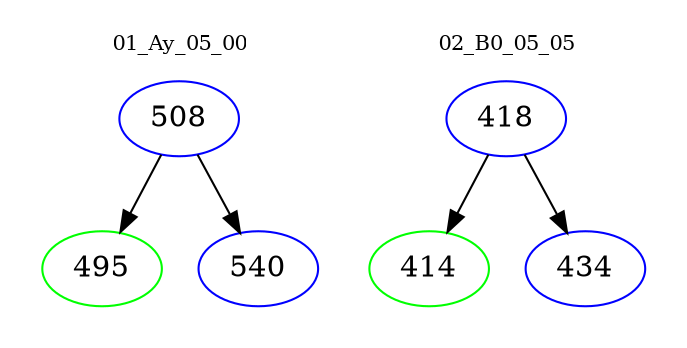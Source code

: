 digraph{
subgraph cluster_0 {
color = white
label = "01_Ay_05_00";
fontsize=10;
T0_508 [label="508", color="blue"]
T0_508 -> T0_495 [color="black"]
T0_495 [label="495", color="green"]
T0_508 -> T0_540 [color="black"]
T0_540 [label="540", color="blue"]
}
subgraph cluster_1 {
color = white
label = "02_B0_05_05";
fontsize=10;
T1_418 [label="418", color="blue"]
T1_418 -> T1_414 [color="black"]
T1_414 [label="414", color="green"]
T1_418 -> T1_434 [color="black"]
T1_434 [label="434", color="blue"]
}
}
